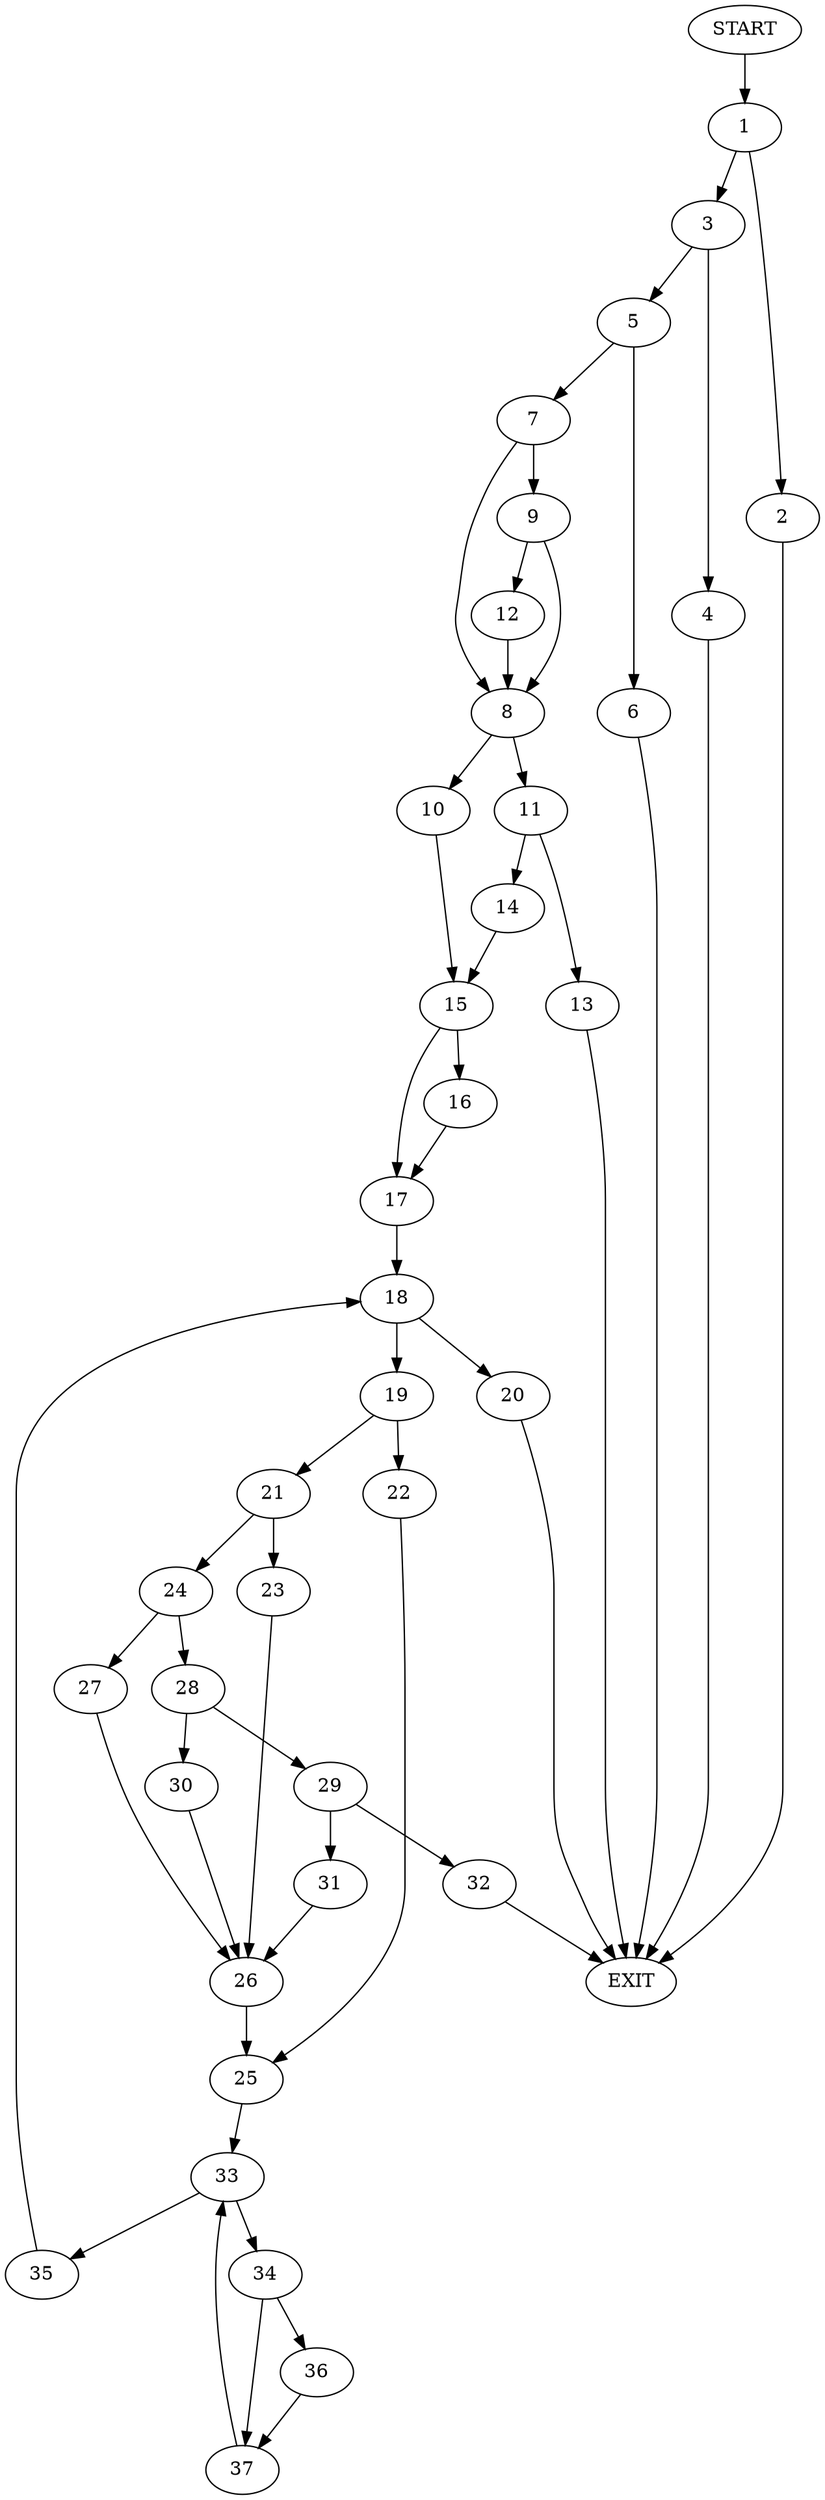 digraph {
0 [label="START"]
38 [label="EXIT"]
0 -> 1
1 -> 2
1 -> 3
3 -> 4
3 -> 5
2 -> 38
5 -> 6
5 -> 7
4 -> 38
7 -> 8
7 -> 9
6 -> 38
8 -> 10
8 -> 11
9 -> 8
9 -> 12
12 -> 8
11 -> 13
11 -> 14
10 -> 15
15 -> 16
15 -> 17
13 -> 38
14 -> 15
17 -> 18
16 -> 17
18 -> 19
18 -> 20
20 -> 38
19 -> 21
19 -> 22
21 -> 23
21 -> 24
22 -> 25
23 -> 26
24 -> 27
24 -> 28
26 -> 25
28 -> 29
28 -> 30
27 -> 26
30 -> 26
29 -> 31
29 -> 32
31 -> 26
32 -> 38
25 -> 33
33 -> 34
33 -> 35
34 -> 36
34 -> 37
35 -> 18
36 -> 37
37 -> 33
}
